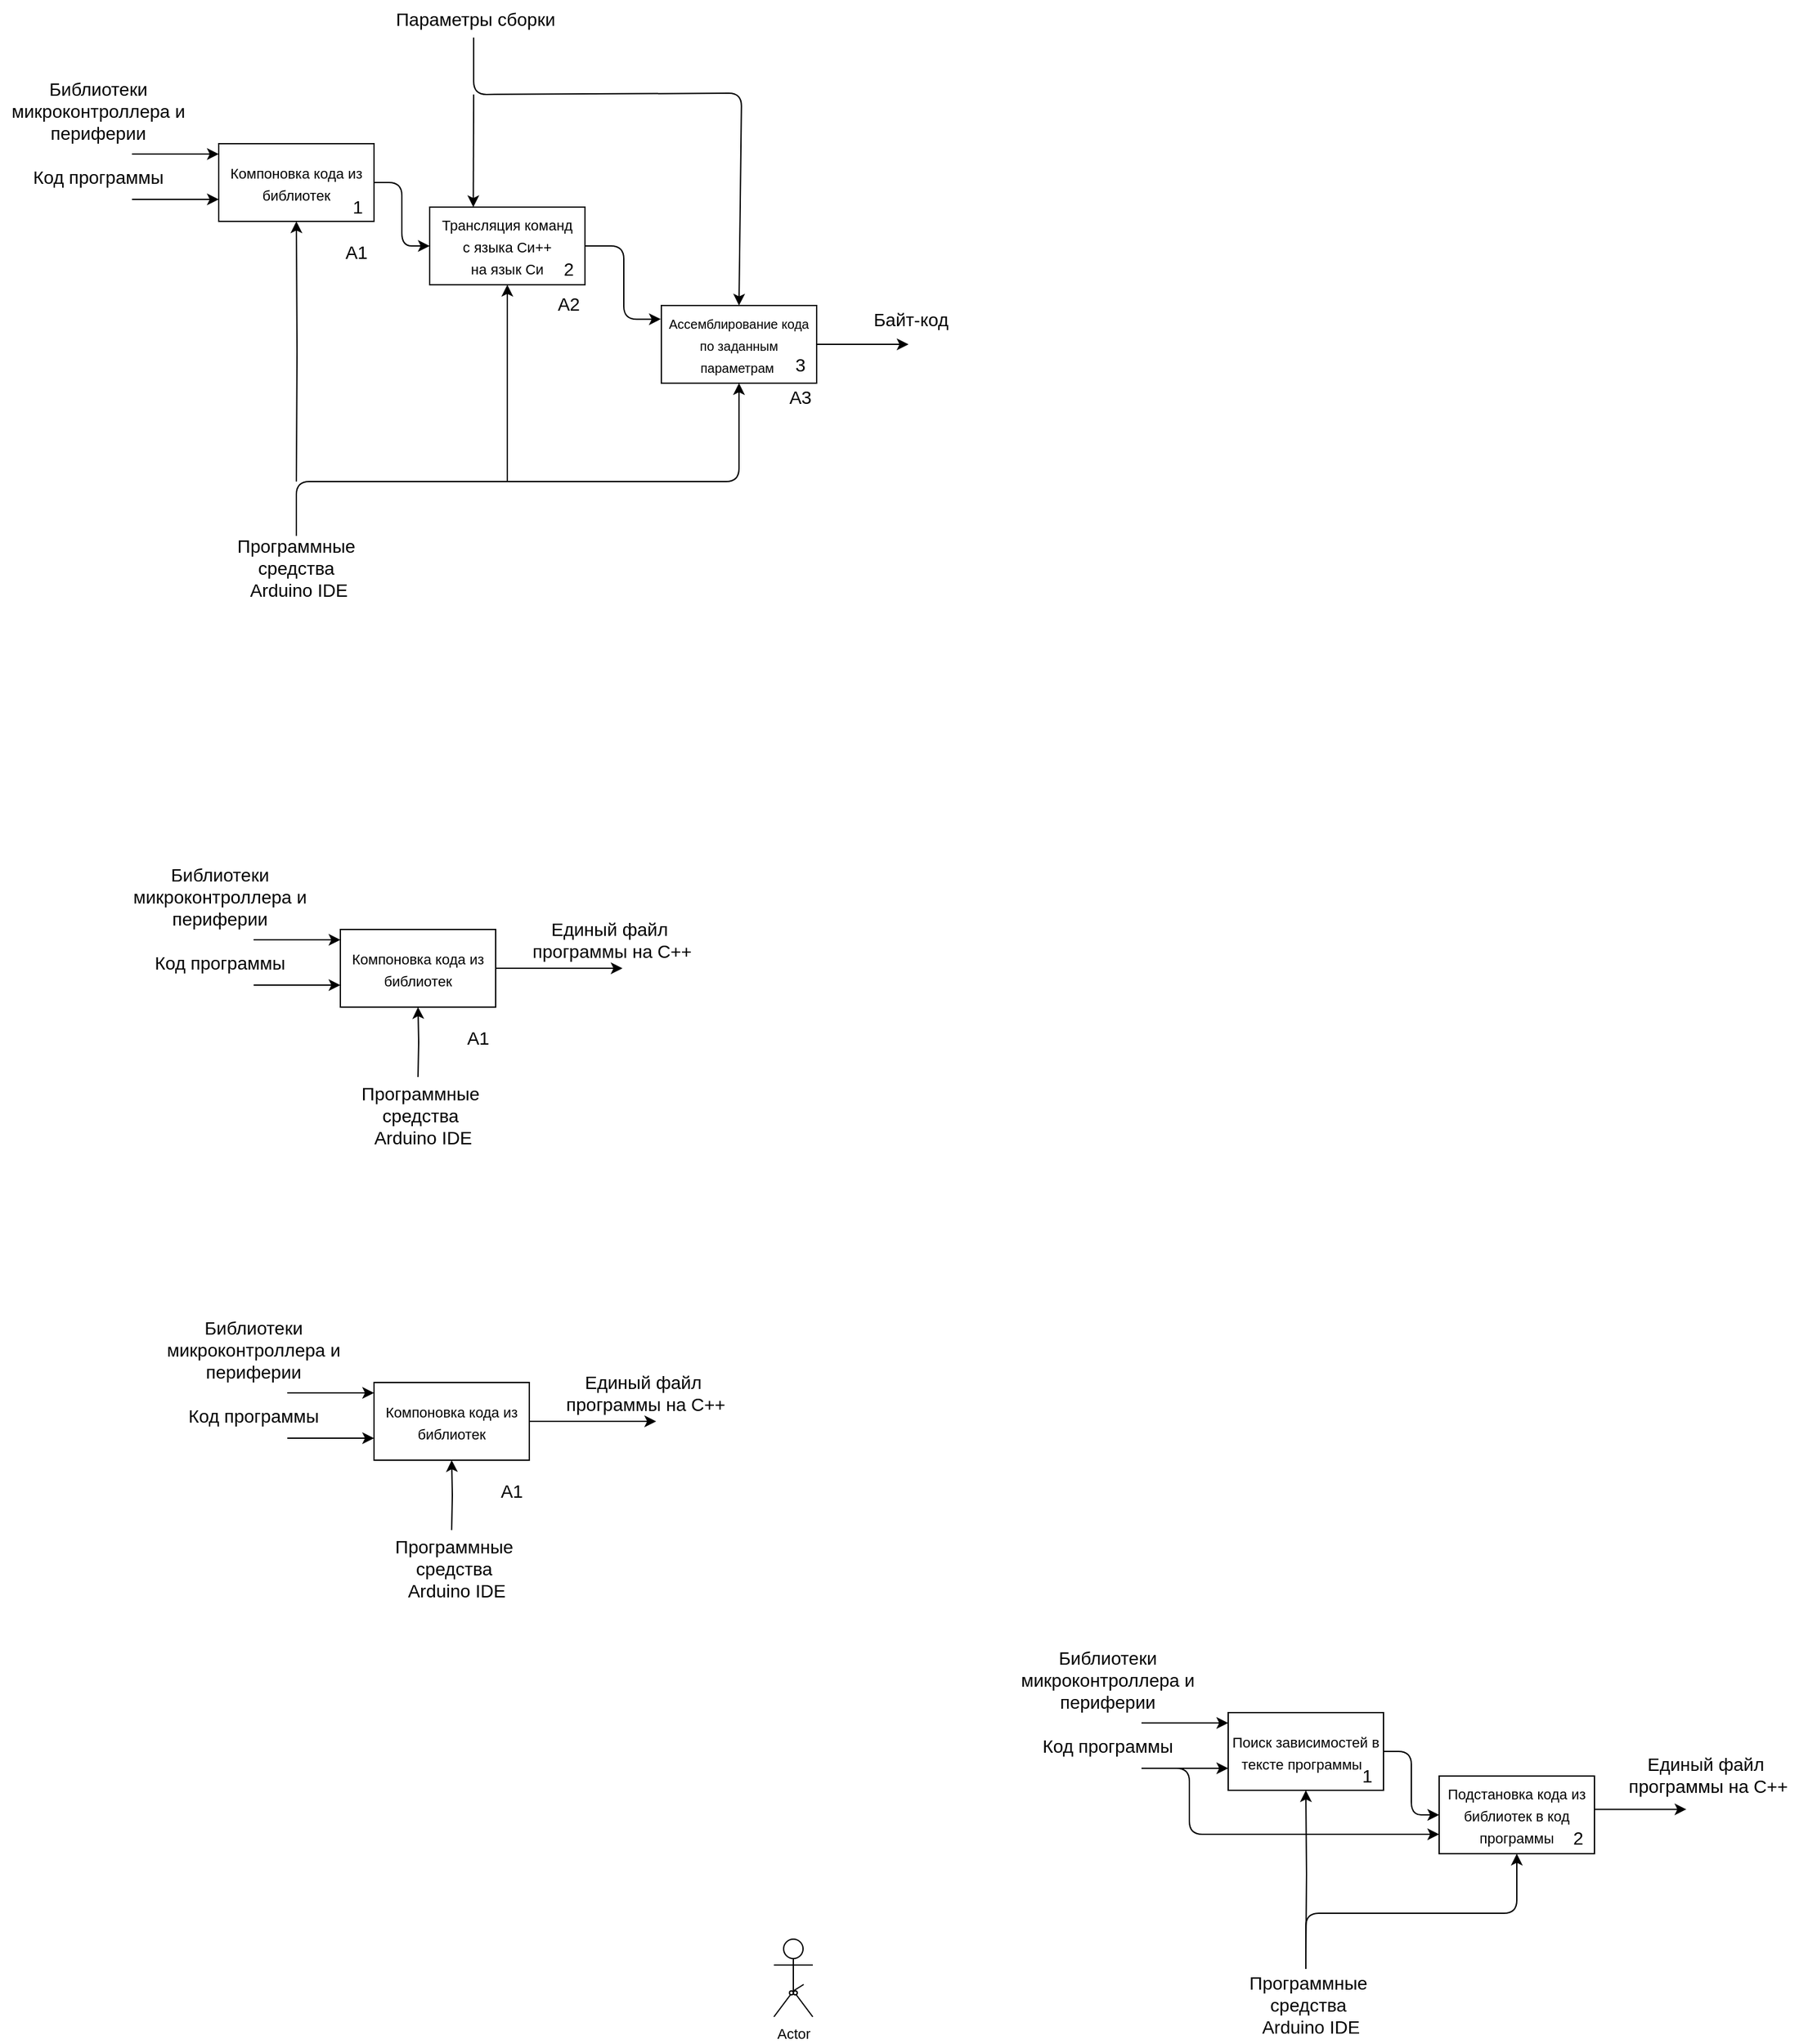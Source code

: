 <mxfile version="20.5.1" type="device"><diagram id="fKCn6HWXn4qcfIkzUEu0" name="Page-1"><mxGraphModel dx="748" dy="292" grid="0" gridSize="10" guides="1" tooltips="1" connect="1" arrows="1" fold="1" page="0" pageScale="1" pageWidth="850" pageHeight="1100" math="0" shadow="0"><root><mxCell id="0"/><mxCell id="1" parent="0"/><mxCell id="wgAJrM_qWDfSxa-Pehh1-4" style="edgeStyle=orthogonalEdgeStyle;rounded=1;orthogonalLoop=1;jettySize=auto;html=1;exitX=1;exitY=0.5;exitDx=0;exitDy=0;entryX=0;entryY=0.5;entryDx=0;entryDy=0;fontSize=14;startArrow=none;startFill=0;endArrow=classic;endFill=1;" edge="1" parent="1" source="wgAJrM_qWDfSxa-Pehh1-5" target="wgAJrM_qWDfSxa-Pehh1-7"><mxGeometry relative="1" as="geometry"/></mxCell><mxCell id="wgAJrM_qWDfSxa-Pehh1-5" value="&lt;font style=&quot;font-size: 11px;&quot;&gt;Компоновка кода из библиотек&lt;/font&gt;" style="rounded=0;whiteSpace=wrap;html=1;fontSize=14;" vertex="1" parent="1"><mxGeometry x="582" y="832" width="120" height="60" as="geometry"/></mxCell><mxCell id="wgAJrM_qWDfSxa-Pehh1-6" style="edgeStyle=orthogonalEdgeStyle;rounded=1;orthogonalLoop=1;jettySize=auto;html=1;exitX=1;exitY=0.5;exitDx=0;exitDy=0;entryX=-0.004;entryY=0.176;entryDx=0;entryDy=0;fontSize=14;startArrow=none;startFill=0;endArrow=classic;endFill=1;entryPerimeter=0;" edge="1" parent="1" source="wgAJrM_qWDfSxa-Pehh1-7" target="wgAJrM_qWDfSxa-Pehh1-9"><mxGeometry relative="1" as="geometry"><Array as="points"><mxPoint x="895" y="911"/><mxPoint x="895" y="968"/></Array></mxGeometry></mxCell><mxCell id="wgAJrM_qWDfSxa-Pehh1-7" value="&lt;font style=&quot;font-size: 11px;&quot;&gt;Трансляция команд &lt;br&gt;с языка Си++ &lt;br&gt;на язык Си&lt;/font&gt;" style="rounded=0;whiteSpace=wrap;html=1;fontSize=14;" vertex="1" parent="1"><mxGeometry x="745" y="881" width="120" height="60" as="geometry"/></mxCell><mxCell id="wgAJrM_qWDfSxa-Pehh1-8" style="edgeStyle=orthogonalEdgeStyle;rounded=0;orthogonalLoop=1;jettySize=auto;html=1;exitX=1;exitY=0.5;exitDx=0;exitDy=0;fontSize=14;startArrow=none;startFill=0;endArrow=classic;endFill=1;" edge="1" parent="1" source="wgAJrM_qWDfSxa-Pehh1-9"><mxGeometry relative="1" as="geometry"><mxPoint x="1115" y="987" as="targetPoint"/></mxGeometry></mxCell><mxCell id="wgAJrM_qWDfSxa-Pehh1-9" value="&lt;font style=&quot;font-size: 10px;&quot;&gt;Ассемблирование кода по заданным параметрам&amp;nbsp;&lt;/font&gt;" style="rounded=0;whiteSpace=wrap;html=1;fontSize=14;" vertex="1" parent="1"><mxGeometry x="924" y="957" width="120" height="60" as="geometry"/></mxCell><mxCell id="wgAJrM_qWDfSxa-Pehh1-10" value="" style="endArrow=classic;html=1;rounded=0;fontSize=14;entryX=0;entryY=0.5;entryDx=0;entryDy=0;" edge="1" parent="1"><mxGeometry width="50" height="50" relative="1" as="geometry"><mxPoint x="515" y="840" as="sourcePoint"/><mxPoint x="582" y="840" as="targetPoint"/></mxGeometry></mxCell><mxCell id="wgAJrM_qWDfSxa-Pehh1-11" value="&lt;div&gt;Параметры сборки&lt;/div&gt;" style="text;html=1;align=center;verticalAlign=middle;resizable=0;points=[];autosize=1;strokeColor=none;fillColor=none;fontSize=14;rotation=0;" vertex="1" parent="1"><mxGeometry x="709" y="721" width="141" height="29" as="geometry"/></mxCell><mxCell id="wgAJrM_qWDfSxa-Pehh1-12" value="&lt;div&gt;1&lt;br&gt;&lt;/div&gt;" style="text;html=1;align=center;verticalAlign=middle;resizable=0;points=[];autosize=1;strokeColor=none;fillColor=none;fontSize=14;" vertex="1" parent="1"><mxGeometry x="676" y="866" width="26" height="29" as="geometry"/></mxCell><mxCell id="wgAJrM_qWDfSxa-Pehh1-13" value="2" style="text;html=1;align=center;verticalAlign=middle;resizable=0;points=[];autosize=1;strokeColor=none;fillColor=none;fontSize=14;" vertex="1" parent="1"><mxGeometry x="839" y="914" width="26" height="29" as="geometry"/></mxCell><mxCell id="wgAJrM_qWDfSxa-Pehh1-14" value="3" style="text;html=1;align=center;verticalAlign=middle;resizable=0;points=[];autosize=1;strokeColor=none;fillColor=none;fontSize=14;" vertex="1" parent="1"><mxGeometry x="1018" y="988" width="26" height="29" as="geometry"/></mxCell><mxCell id="wgAJrM_qWDfSxa-Pehh1-15" value="&lt;br&gt;&lt;div&gt;А1&lt;br&gt;&lt;/div&gt;" style="text;html=1;align=center;verticalAlign=middle;resizable=0;points=[];autosize=1;strokeColor=none;fillColor=none;fontSize=14;" vertex="1" parent="1"><mxGeometry x="670" y="884" width="35" height="46" as="geometry"/></mxCell><mxCell id="wgAJrM_qWDfSxa-Pehh1-16" value="&lt;span style=&quot;font-size: 14px&quot;&gt;Библиотеки микроконтроллера и периферии&lt;/span&gt;" style="text;html=1;strokeColor=none;fillColor=none;align=center;verticalAlign=middle;whiteSpace=wrap;rounded=0;" vertex="1" parent="1"><mxGeometry x="413" y="778" width="152" height="57" as="geometry"/></mxCell><mxCell id="wgAJrM_qWDfSxa-Pehh1-17" style="edgeStyle=orthogonalEdgeStyle;rounded=0;orthogonalLoop=1;jettySize=auto;html=1;entryX=0.5;entryY=1;entryDx=0;entryDy=0;fontSize=14;startArrow=none;startFill=0;endArrow=classic;endFill=1;" edge="1" parent="1" target="wgAJrM_qWDfSxa-Pehh1-5"><mxGeometry relative="1" as="geometry"><mxPoint x="642" y="1093" as="sourcePoint"/></mxGeometry></mxCell><mxCell id="wgAJrM_qWDfSxa-Pehh1-18" style="edgeStyle=orthogonalEdgeStyle;rounded=1;orthogonalLoop=1;jettySize=auto;html=1;entryX=0.5;entryY=1;entryDx=0;entryDy=0;fontSize=14;startArrow=none;startFill=0;endArrow=classic;endFill=1;" edge="1" parent="1" target="wgAJrM_qWDfSxa-Pehh1-9"><mxGeometry relative="1" as="geometry"><Array as="points"><mxPoint x="642" y="1093"/><mxPoint x="984" y="1093"/></Array><mxPoint x="642" y="1135" as="sourcePoint"/></mxGeometry></mxCell><mxCell id="wgAJrM_qWDfSxa-Pehh1-19" style="edgeStyle=orthogonalEdgeStyle;rounded=0;orthogonalLoop=1;jettySize=auto;html=1;entryX=0.5;entryY=1;entryDx=0;entryDy=0;fontSize=14;startArrow=none;startFill=0;endArrow=classic;endFill=1;" edge="1" parent="1" target="wgAJrM_qWDfSxa-Pehh1-7"><mxGeometry relative="1" as="geometry"><Array as="points"><mxPoint x="805" y="1093"/></Array><mxPoint x="805" y="1093" as="sourcePoint"/></mxGeometry></mxCell><mxCell id="wgAJrM_qWDfSxa-Pehh1-20" value="" style="endArrow=classic;html=1;rounded=1;entryX=0.5;entryY=0;entryDx=0;entryDy=0;" edge="1" parent="1" target="wgAJrM_qWDfSxa-Pehh1-9"><mxGeometry width="50" height="50" relative="1" as="geometry"><mxPoint x="779" y="750" as="sourcePoint"/><mxPoint x="891" y="861" as="targetPoint"/><Array as="points"><mxPoint x="779" y="794"/><mxPoint x="986" y="793"/></Array></mxGeometry></mxCell><mxCell id="wgAJrM_qWDfSxa-Pehh1-21" value="" style="endArrow=classic;html=1;rounded=0;fontSize=14;" edge="1" parent="1"><mxGeometry width="50" height="50" relative="1" as="geometry"><mxPoint x="779" y="794" as="sourcePoint"/><mxPoint x="778.701" y="881" as="targetPoint"/></mxGeometry></mxCell><mxCell id="wgAJrM_qWDfSxa-Pehh1-22" value="&lt;span style=&quot;font-size: 14px;&quot;&gt;Код программы&lt;/span&gt;" style="text;html=1;strokeColor=none;fillColor=none;align=center;verticalAlign=middle;whiteSpace=wrap;rounded=0;" vertex="1" parent="1"><mxGeometry x="413" y="829" width="152" height="57" as="geometry"/></mxCell><mxCell id="wgAJrM_qWDfSxa-Pehh1-23" value="" style="endArrow=classic;html=1;rounded=0;jumpStyle=arc;" edge="1" parent="1"><mxGeometry width="50" height="50" relative="1" as="geometry"><mxPoint x="515" y="875" as="sourcePoint"/><mxPoint x="582" y="875" as="targetPoint"/></mxGeometry></mxCell><mxCell id="wgAJrM_qWDfSxa-Pehh1-24" value="&lt;br&gt;&lt;div&gt;А2&lt;br&gt;&lt;/div&gt;" style="text;html=1;align=center;verticalAlign=middle;resizable=0;points=[];autosize=1;strokeColor=none;fillColor=none;fontSize=14;" vertex="1" parent="1"><mxGeometry x="834.5" y="924" width="35" height="46" as="geometry"/></mxCell><mxCell id="wgAJrM_qWDfSxa-Pehh1-25" value="&lt;br&gt;&lt;div&gt;А3&lt;br&gt;&lt;/div&gt;" style="text;html=1;align=center;verticalAlign=middle;resizable=0;points=[];autosize=1;strokeColor=none;fillColor=none;fontSize=14;" vertex="1" parent="1"><mxGeometry x="1013.5" y="996" width="35" height="46" as="geometry"/></mxCell><mxCell id="wgAJrM_qWDfSxa-Pehh1-26" value="&lt;div&gt;&lt;span style=&quot;font-size: 14px;&quot;&gt;Программные средства&lt;/span&gt;&lt;/div&gt;&lt;div&gt;&lt;span style=&quot;font-size: 14px;&quot;&gt;&amp;nbsp;Arduino IDE&lt;/span&gt;&lt;/div&gt;" style="text;html=1;strokeColor=none;fillColor=none;align=center;verticalAlign=middle;whiteSpace=wrap;rounded=0;" vertex="1" parent="1"><mxGeometry x="566" y="1131" width="152" height="57" as="geometry"/></mxCell><mxCell id="wgAJrM_qWDfSxa-Pehh1-27" value="&lt;font style=&quot;font-size: 14px&quot;&gt;Байт-код&lt;br&gt;&lt;/font&gt;" style="text;html=1;strokeColor=none;fillColor=none;align=center;verticalAlign=middle;whiteSpace=wrap;rounded=0;" vertex="1" parent="1"><mxGeometry x="995" y="943" width="244" height="49" as="geometry"/></mxCell><mxCell id="wgAJrM_qWDfSxa-Pehh1-28" style="edgeStyle=orthogonalEdgeStyle;rounded=1;orthogonalLoop=1;jettySize=auto;html=1;exitX=1;exitY=0.5;exitDx=0;exitDy=0;fontSize=14;startArrow=none;startFill=0;endArrow=classic;endFill=1;" edge="1" parent="1" source="wgAJrM_qWDfSxa-Pehh1-29"><mxGeometry relative="1" as="geometry"><mxPoint x="894" y="1469" as="targetPoint"/></mxGeometry></mxCell><mxCell id="wgAJrM_qWDfSxa-Pehh1-29" value="&lt;font style=&quot;font-size: 11px;&quot;&gt;Компоновка кода из библиотек&lt;/font&gt;" style="rounded=0;whiteSpace=wrap;html=1;fontSize=14;" vertex="1" parent="1"><mxGeometry x="676" y="1439" width="120" height="60" as="geometry"/></mxCell><mxCell id="wgAJrM_qWDfSxa-Pehh1-30" value="" style="endArrow=classic;html=1;rounded=0;fontSize=14;entryX=0;entryY=0.5;entryDx=0;entryDy=0;" edge="1" parent="1"><mxGeometry width="50" height="50" relative="1" as="geometry"><mxPoint x="609" y="1447" as="sourcePoint"/><mxPoint x="676" y="1447" as="targetPoint"/></mxGeometry></mxCell><mxCell id="wgAJrM_qWDfSxa-Pehh1-32" value="&lt;br&gt;&lt;div&gt;А1&lt;br&gt;&lt;/div&gt;" style="text;html=1;align=center;verticalAlign=middle;resizable=0;points=[];autosize=1;strokeColor=none;fillColor=none;fontSize=14;" vertex="1" parent="1"><mxGeometry x="764" y="1491" width="35" height="46" as="geometry"/></mxCell><mxCell id="wgAJrM_qWDfSxa-Pehh1-33" value="&lt;span style=&quot;font-size: 14px&quot;&gt;Библиотеки микроконтроллера и периферии&lt;/span&gt;" style="text;html=1;strokeColor=none;fillColor=none;align=center;verticalAlign=middle;whiteSpace=wrap;rounded=0;" vertex="1" parent="1"><mxGeometry x="507" y="1385" width="152" height="57" as="geometry"/></mxCell><mxCell id="wgAJrM_qWDfSxa-Pehh1-34" style="edgeStyle=orthogonalEdgeStyle;rounded=0;orthogonalLoop=1;jettySize=auto;html=1;entryX=0.5;entryY=1;entryDx=0;entryDy=0;fontSize=14;startArrow=none;startFill=0;endArrow=classic;endFill=1;" edge="1" parent="1" target="wgAJrM_qWDfSxa-Pehh1-29"><mxGeometry relative="1" as="geometry"><mxPoint x="736" y="1553" as="sourcePoint"/></mxGeometry></mxCell><mxCell id="wgAJrM_qWDfSxa-Pehh1-35" value="&lt;span style=&quot;font-size: 14px;&quot;&gt;Код программы&lt;/span&gt;" style="text;html=1;strokeColor=none;fillColor=none;align=center;verticalAlign=middle;whiteSpace=wrap;rounded=0;" vertex="1" parent="1"><mxGeometry x="507" y="1436" width="152" height="57" as="geometry"/></mxCell><mxCell id="wgAJrM_qWDfSxa-Pehh1-36" value="" style="endArrow=classic;html=1;rounded=0;jumpStyle=arc;" edge="1" parent="1"><mxGeometry width="50" height="50" relative="1" as="geometry"><mxPoint x="609" y="1482" as="sourcePoint"/><mxPoint x="676" y="1482" as="targetPoint"/></mxGeometry></mxCell><mxCell id="wgAJrM_qWDfSxa-Pehh1-37" value="&lt;div&gt;&lt;span style=&quot;font-size: 14px;&quot;&gt;Программные средства&lt;/span&gt;&lt;/div&gt;&lt;div&gt;&lt;span style=&quot;font-size: 14px;&quot;&gt;&amp;nbsp;Arduino IDE&lt;/span&gt;&lt;/div&gt;" style="text;html=1;strokeColor=none;fillColor=none;align=center;verticalAlign=middle;whiteSpace=wrap;rounded=0;" vertex="1" parent="1"><mxGeometry x="662" y="1554" width="152" height="57" as="geometry"/></mxCell><mxCell id="wgAJrM_qWDfSxa-Pehh1-38" value="&lt;span style=&quot;font-size: 14px;&quot;&gt;Единый файл&amp;nbsp;&lt;br&gt;программы на С++&lt;br&gt;&lt;/span&gt;" style="text;html=1;strokeColor=none;fillColor=none;align=center;verticalAlign=middle;whiteSpace=wrap;rounded=0;" vertex="1" parent="1"><mxGeometry x="810" y="1418" width="152" height="57" as="geometry"/></mxCell><mxCell id="wgAJrM_qWDfSxa-Pehh1-39" style="edgeStyle=orthogonalEdgeStyle;rounded=1;orthogonalLoop=1;jettySize=auto;html=1;exitX=1;exitY=0.5;exitDx=0;exitDy=0;fontSize=14;startArrow=none;startFill=0;endArrow=classic;endFill=1;" edge="1" parent="1" source="wgAJrM_qWDfSxa-Pehh1-40"><mxGeometry relative="1" as="geometry"><mxPoint x="920" y="1819" as="targetPoint"/></mxGeometry></mxCell><mxCell id="wgAJrM_qWDfSxa-Pehh1-40" value="&lt;font style=&quot;font-size: 11px;&quot;&gt;Компоновка кода из библиотек&lt;/font&gt;" style="rounded=0;whiteSpace=wrap;html=1;fontSize=14;" vertex="1" parent="1"><mxGeometry x="702" y="1789" width="120" height="60" as="geometry"/></mxCell><mxCell id="wgAJrM_qWDfSxa-Pehh1-41" value="" style="endArrow=classic;html=1;rounded=0;fontSize=14;entryX=0;entryY=0.5;entryDx=0;entryDy=0;" edge="1" parent="1"><mxGeometry width="50" height="50" relative="1" as="geometry"><mxPoint x="635" y="1797.0" as="sourcePoint"/><mxPoint x="702" y="1797.0" as="targetPoint"/></mxGeometry></mxCell><mxCell id="wgAJrM_qWDfSxa-Pehh1-42" value="&lt;br&gt;&lt;div&gt;А1&lt;br&gt;&lt;/div&gt;" style="text;html=1;align=center;verticalAlign=middle;resizable=0;points=[];autosize=1;strokeColor=none;fillColor=none;fontSize=14;" vertex="1" parent="1"><mxGeometry x="790" y="1841" width="35" height="46" as="geometry"/></mxCell><mxCell id="wgAJrM_qWDfSxa-Pehh1-43" value="&lt;span style=&quot;font-size: 14px&quot;&gt;Библиотеки микроконтроллера и периферии&lt;/span&gt;" style="text;html=1;strokeColor=none;fillColor=none;align=center;verticalAlign=middle;whiteSpace=wrap;rounded=0;" vertex="1" parent="1"><mxGeometry x="533" y="1735" width="152" height="57" as="geometry"/></mxCell><mxCell id="wgAJrM_qWDfSxa-Pehh1-44" style="edgeStyle=orthogonalEdgeStyle;rounded=0;orthogonalLoop=1;jettySize=auto;html=1;entryX=0.5;entryY=1;entryDx=0;entryDy=0;fontSize=14;startArrow=none;startFill=0;endArrow=classic;endFill=1;" edge="1" parent="1" target="wgAJrM_qWDfSxa-Pehh1-40"><mxGeometry relative="1" as="geometry"><mxPoint x="762" y="1903" as="sourcePoint"/></mxGeometry></mxCell><mxCell id="wgAJrM_qWDfSxa-Pehh1-45" value="&lt;span style=&quot;font-size: 14px;&quot;&gt;Код программы&lt;/span&gt;" style="text;html=1;strokeColor=none;fillColor=none;align=center;verticalAlign=middle;whiteSpace=wrap;rounded=0;" vertex="1" parent="1"><mxGeometry x="533" y="1786" width="152" height="57" as="geometry"/></mxCell><mxCell id="wgAJrM_qWDfSxa-Pehh1-46" value="" style="endArrow=classic;html=1;rounded=0;jumpStyle=arc;" edge="1" parent="1"><mxGeometry width="50" height="50" relative="1" as="geometry"><mxPoint x="635" y="1832" as="sourcePoint"/><mxPoint x="702" y="1832" as="targetPoint"/></mxGeometry></mxCell><mxCell id="wgAJrM_qWDfSxa-Pehh1-47" value="&lt;div&gt;&lt;span style=&quot;font-size: 14px;&quot;&gt;Программные средства&lt;/span&gt;&lt;/div&gt;&lt;div&gt;&lt;span style=&quot;font-size: 14px;&quot;&gt;&amp;nbsp;Arduino IDE&lt;/span&gt;&lt;/div&gt;" style="text;html=1;strokeColor=none;fillColor=none;align=center;verticalAlign=middle;whiteSpace=wrap;rounded=0;" vertex="1" parent="1"><mxGeometry x="688" y="1904" width="152" height="57" as="geometry"/></mxCell><mxCell id="wgAJrM_qWDfSxa-Pehh1-48" value="&lt;span style=&quot;font-size: 14px;&quot;&gt;Единый файл&amp;nbsp;&lt;br&gt;программы на С++&lt;br&gt;&lt;/span&gt;" style="text;html=1;strokeColor=none;fillColor=none;align=center;verticalAlign=middle;whiteSpace=wrap;rounded=0;" vertex="1" parent="1"><mxGeometry x="836" y="1768" width="152" height="57" as="geometry"/></mxCell><mxCell id="wgAJrM_qWDfSxa-Pehh1-49" style="edgeStyle=orthogonalEdgeStyle;rounded=1;orthogonalLoop=1;jettySize=auto;html=1;exitX=1;exitY=0.5;exitDx=0;exitDy=0;entryX=0;entryY=0.5;entryDx=0;entryDy=0;fontSize=14;startArrow=none;startFill=0;endArrow=classic;endFill=1;" edge="1" parent="1" source="wgAJrM_qWDfSxa-Pehh1-50" target="wgAJrM_qWDfSxa-Pehh1-52"><mxGeometry relative="1" as="geometry"/></mxCell><mxCell id="wgAJrM_qWDfSxa-Pehh1-50" value="&lt;font style=&quot;font-size: 11px;&quot;&gt;Поиск зависимостей в тексте программы&amp;nbsp;&amp;nbsp;&lt;/font&gt;" style="rounded=0;whiteSpace=wrap;html=1;fontSize=14;" vertex="1" parent="1"><mxGeometry x="1362" y="2044" width="120" height="60" as="geometry"/></mxCell><mxCell id="wgAJrM_qWDfSxa-Pehh1-52" value="&lt;span style=&quot;font-size: 11px;&quot;&gt;Подстановка кода из библиотек&amp;nbsp;в код программы&lt;/span&gt;" style="rounded=0;whiteSpace=wrap;html=1;fontSize=14;" vertex="1" parent="1"><mxGeometry x="1525" y="2093" width="120" height="60" as="geometry"/></mxCell><mxCell id="wgAJrM_qWDfSxa-Pehh1-53" style="edgeStyle=orthogonalEdgeStyle;rounded=0;orthogonalLoop=1;jettySize=auto;html=1;exitX=1;exitY=0.5;exitDx=0;exitDy=0;fontSize=14;startArrow=none;startFill=0;endArrow=classic;endFill=1;" edge="1" parent="1"><mxGeometry relative="1" as="geometry"><mxPoint x="1716" y="2118.71" as="targetPoint"/><mxPoint x="1645" y="2118.71" as="sourcePoint"/></mxGeometry></mxCell><mxCell id="wgAJrM_qWDfSxa-Pehh1-55" value="" style="endArrow=classic;html=1;rounded=0;fontSize=14;entryX=0;entryY=0.5;entryDx=0;entryDy=0;" edge="1" parent="1"><mxGeometry width="50" height="50" relative="1" as="geometry"><mxPoint x="1295.0" y="2052" as="sourcePoint"/><mxPoint x="1362.0" y="2052" as="targetPoint"/></mxGeometry></mxCell><mxCell id="wgAJrM_qWDfSxa-Pehh1-57" value="&lt;div&gt;1&lt;br&gt;&lt;/div&gt;" style="text;html=1;align=center;verticalAlign=middle;resizable=0;points=[];autosize=1;strokeColor=none;fillColor=none;fontSize=14;" vertex="1" parent="1"><mxGeometry x="1456" y="2078" width="26" height="29" as="geometry"/></mxCell><mxCell id="wgAJrM_qWDfSxa-Pehh1-58" value="2" style="text;html=1;align=center;verticalAlign=middle;resizable=0;points=[];autosize=1;strokeColor=none;fillColor=none;fontSize=14;" vertex="1" parent="1"><mxGeometry x="1619" y="2126" width="26" height="29" as="geometry"/></mxCell><mxCell id="wgAJrM_qWDfSxa-Pehh1-61" value="&lt;span style=&quot;font-size: 14px&quot;&gt;Библиотеки микроконтроллера и периферии&lt;/span&gt;" style="text;html=1;strokeColor=none;fillColor=none;align=center;verticalAlign=middle;whiteSpace=wrap;rounded=0;" vertex="1" parent="1"><mxGeometry x="1193" y="1990" width="152" height="57" as="geometry"/></mxCell><mxCell id="wgAJrM_qWDfSxa-Pehh1-62" style="edgeStyle=orthogonalEdgeStyle;rounded=0;orthogonalLoop=1;jettySize=auto;html=1;entryX=0.5;entryY=1;entryDx=0;entryDy=0;fontSize=14;startArrow=none;startFill=0;endArrow=classic;endFill=1;" edge="1" parent="1" target="wgAJrM_qWDfSxa-Pehh1-50"><mxGeometry relative="1" as="geometry"><mxPoint x="1422" y="2233" as="sourcePoint"/></mxGeometry></mxCell><mxCell id="wgAJrM_qWDfSxa-Pehh1-63" style="edgeStyle=orthogonalEdgeStyle;rounded=1;orthogonalLoop=1;jettySize=auto;html=1;entryX=0.5;entryY=1;entryDx=0;entryDy=0;fontSize=14;startArrow=none;startFill=0;endArrow=classic;endFill=1;" edge="1" parent="1" target="wgAJrM_qWDfSxa-Pehh1-52"><mxGeometry relative="1" as="geometry"><Array as="points"><mxPoint x="1422" y="2199"/><mxPoint x="1585" y="2199"/></Array><mxPoint x="1422" y="2242" as="sourcePoint"/></mxGeometry></mxCell><mxCell id="wgAJrM_qWDfSxa-Pehh1-67" value="&lt;span style=&quot;font-size: 14px;&quot;&gt;Код программы&lt;/span&gt;" style="text;html=1;strokeColor=none;fillColor=none;align=center;verticalAlign=middle;whiteSpace=wrap;rounded=0;" vertex="1" parent="1"><mxGeometry x="1193" y="2041" width="152" height="57" as="geometry"/></mxCell><mxCell id="wgAJrM_qWDfSxa-Pehh1-68" value="" style="endArrow=classic;html=1;rounded=0;jumpStyle=arc;" edge="1" parent="1"><mxGeometry width="50" height="50" relative="1" as="geometry"><mxPoint x="1295.0" y="2087" as="sourcePoint"/><mxPoint x="1362.0" y="2087" as="targetPoint"/></mxGeometry></mxCell><mxCell id="wgAJrM_qWDfSxa-Pehh1-71" value="&lt;div&gt;&lt;span style=&quot;font-size: 14px;&quot;&gt;Программные средства&lt;/span&gt;&lt;/div&gt;&lt;div&gt;&lt;span style=&quot;font-size: 14px;&quot;&gt;&amp;nbsp;Arduino IDE&lt;/span&gt;&lt;/div&gt;" style="text;html=1;strokeColor=none;fillColor=none;align=center;verticalAlign=middle;whiteSpace=wrap;rounded=0;" vertex="1" parent="1"><mxGeometry x="1348" y="2241" width="152" height="57" as="geometry"/></mxCell><mxCell id="wgAJrM_qWDfSxa-Pehh1-72" value="&lt;span style=&quot;font-size: 14px;&quot;&gt;Единый файл&amp;nbsp;&lt;br&gt;программы на С++&lt;br&gt;&lt;/span&gt;" style="text;html=1;strokeColor=none;fillColor=none;align=center;verticalAlign=middle;whiteSpace=wrap;rounded=0;" vertex="1" parent="1"><mxGeometry x="1657" y="2063" width="152" height="57" as="geometry"/></mxCell><mxCell id="wgAJrM_qWDfSxa-Pehh1-73" value="Actor" style="shape=umlActor;verticalLabelPosition=bottom;verticalAlign=top;html=1;outlineConnect=0;fontSize=11;" vertex="1" parent="1"><mxGeometry x="1011" y="2219" width="30" height="60" as="geometry"/></mxCell><mxCell id="wgAJrM_qWDfSxa-Pehh1-75" value="" style="endArrow=none;html=1;rounded=1;fontSize=11;jumpStyle=arc;" edge="1" parent="1"><mxGeometry width="50" height="50" relative="1" as="geometry"><mxPoint x="1026" y="2259" as="sourcePoint"/><mxPoint x="1034" y="2254" as="targetPoint"/></mxGeometry></mxCell><mxCell id="wgAJrM_qWDfSxa-Pehh1-76" value="" style="ellipse;whiteSpace=wrap;html=1;aspect=fixed;fontSize=11;" vertex="1" parent="1"><mxGeometry x="1023" y="2259" width="3" height="3" as="geometry"/></mxCell><mxCell id="wgAJrM_qWDfSxa-Pehh1-77" value="" style="ellipse;whiteSpace=wrap;html=1;aspect=fixed;fontSize=11;" vertex="1" parent="1"><mxGeometry x="1026" y="2259" width="3" height="3" as="geometry"/></mxCell><mxCell id="wgAJrM_qWDfSxa-Pehh1-78" style="edgeStyle=orthogonalEdgeStyle;rounded=1;orthogonalLoop=1;jettySize=auto;html=1;entryX=0;entryY=0.75;entryDx=0;entryDy=0;fontSize=14;startArrow=none;startFill=0;endArrow=classic;endFill=1;" edge="1" parent="1" target="wgAJrM_qWDfSxa-Pehh1-52"><mxGeometry relative="1" as="geometry"><Array as="points"><mxPoint x="1332" y="2087"/><mxPoint x="1332" y="2138"/></Array><mxPoint x="1310" y="2087" as="sourcePoint"/><mxPoint x="1640" y="2068" as="targetPoint"/></mxGeometry></mxCell></root></mxGraphModel></diagram></mxfile>